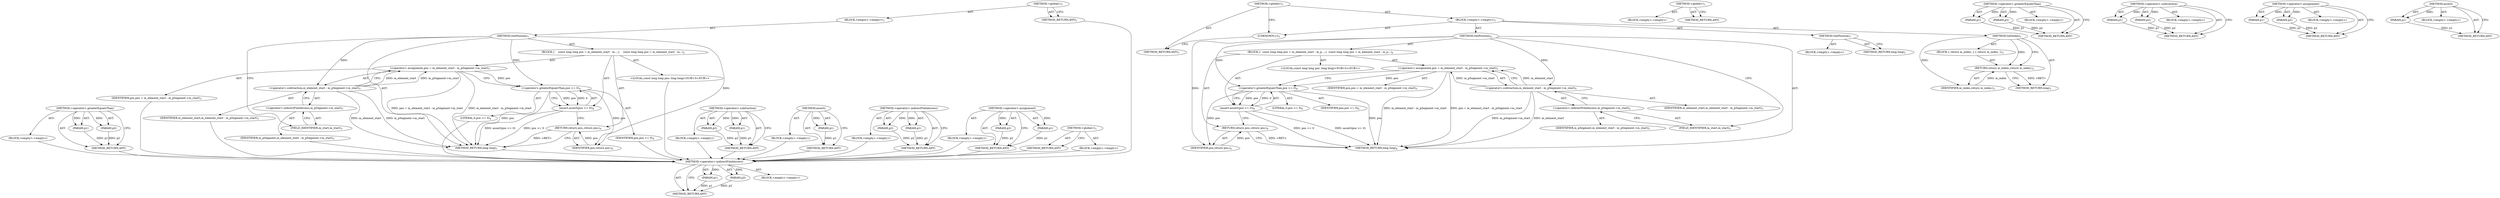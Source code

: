 digraph "assert" {
vulnerable_62 [label=<(METHOD,&lt;operator&gt;.greaterEqualsThan)>];
vulnerable_63 [label=<(PARAM,p1)>];
vulnerable_64 [label=<(PARAM,p2)>];
vulnerable_65 [label=<(BLOCK,&lt;empty&gt;,&lt;empty&gt;)>];
vulnerable_66 [label=<(METHOD_RETURN,ANY)>];
vulnerable_6 [label=<(METHOD,&lt;global&gt;)<SUB>1</SUB>>];
vulnerable_7 [label=<(BLOCK,&lt;empty&gt;,&lt;empty&gt;)<SUB>1</SUB>>];
vulnerable_8 [label=<(METHOD,GetPosition)<SUB>1</SUB>>];
vulnerable_9 [label=<(BLOCK,{
    const long long pos = m_element_start - m...,{
    const long long pos = m_element_start - m...)<SUB>2</SUB>>];
vulnerable_10 [label="<(LOCAL,const long long pos: long long)<SUB>3</SUB>>"];
vulnerable_11 [label=<(&lt;operator&gt;.assignment,pos = m_element_start - m_pSegment-&gt;m_start)<SUB>3</SUB>>];
vulnerable_12 [label=<(IDENTIFIER,pos,pos = m_element_start - m_pSegment-&gt;m_start)<SUB>3</SUB>>];
vulnerable_13 [label=<(&lt;operator&gt;.subtraction,m_element_start - m_pSegment-&gt;m_start)<SUB>3</SUB>>];
vulnerable_14 [label=<(IDENTIFIER,m_element_start,m_element_start - m_pSegment-&gt;m_start)<SUB>3</SUB>>];
vulnerable_15 [label=<(&lt;operator&gt;.indirectFieldAccess,m_pSegment-&gt;m_start)<SUB>3</SUB>>];
vulnerable_16 [label=<(IDENTIFIER,m_pSegment,m_element_start - m_pSegment-&gt;m_start)<SUB>3</SUB>>];
vulnerable_17 [label=<(FIELD_IDENTIFIER,m_start,m_start)<SUB>3</SUB>>];
vulnerable_18 [label=<(assert,assert(pos &gt;= 0))<SUB>4</SUB>>];
vulnerable_19 [label=<(&lt;operator&gt;.greaterEqualsThan,pos &gt;= 0)<SUB>4</SUB>>];
vulnerable_20 [label=<(IDENTIFIER,pos,pos &gt;= 0)<SUB>4</SUB>>];
vulnerable_21 [label=<(LITERAL,0,pos &gt;= 0)<SUB>4</SUB>>];
vulnerable_22 [label=<(RETURN,return pos;,return pos;)<SUB>6</SUB>>];
vulnerable_23 [label=<(IDENTIFIER,pos,return pos;)<SUB>6</SUB>>];
vulnerable_24 [label=<(METHOD_RETURN,long long)<SUB>1</SUB>>];
vulnerable_26 [label=<(METHOD_RETURN,ANY)<SUB>1</SUB>>];
vulnerable_48 [label=<(METHOD,&lt;operator&gt;.subtraction)>];
vulnerable_49 [label=<(PARAM,p1)>];
vulnerable_50 [label=<(PARAM,p2)>];
vulnerable_51 [label=<(BLOCK,&lt;empty&gt;,&lt;empty&gt;)>];
vulnerable_52 [label=<(METHOD_RETURN,ANY)>];
vulnerable_58 [label=<(METHOD,assert)>];
vulnerable_59 [label=<(PARAM,p1)>];
vulnerable_60 [label=<(BLOCK,&lt;empty&gt;,&lt;empty&gt;)>];
vulnerable_61 [label=<(METHOD_RETURN,ANY)>];
vulnerable_53 [label=<(METHOD,&lt;operator&gt;.indirectFieldAccess)>];
vulnerable_54 [label=<(PARAM,p1)>];
vulnerable_55 [label=<(PARAM,p2)>];
vulnerable_56 [label=<(BLOCK,&lt;empty&gt;,&lt;empty&gt;)>];
vulnerable_57 [label=<(METHOD_RETURN,ANY)>];
vulnerable_43 [label=<(METHOD,&lt;operator&gt;.assignment)>];
vulnerable_44 [label=<(PARAM,p1)>];
vulnerable_45 [label=<(PARAM,p2)>];
vulnerable_46 [label=<(BLOCK,&lt;empty&gt;,&lt;empty&gt;)>];
vulnerable_47 [label=<(METHOD_RETURN,ANY)>];
vulnerable_37 [label=<(METHOD,&lt;global&gt;)<SUB>1</SUB>>];
vulnerable_38 [label=<(BLOCK,&lt;empty&gt;,&lt;empty&gt;)>];
vulnerable_39 [label=<(METHOD_RETURN,ANY)>];
fixed_66 [label=<(METHOD,&lt;operator&gt;.indirectFieldAccess)>];
fixed_67 [label=<(PARAM,p1)>];
fixed_68 [label=<(PARAM,p2)>];
fixed_69 [label=<(BLOCK,&lt;empty&gt;,&lt;empty&gt;)>];
fixed_70 [label=<(METHOD_RETURN,ANY)>];
fixed_6 [label=<(METHOD,&lt;global&gt;)<SUB>1</SUB>>];
fixed_7 [label=<(BLOCK,&lt;empty&gt;,&lt;empty&gt;)<SUB>1</SUB>>];
fixed_8 [label=<(METHOD,GetPosition)<SUB>1</SUB>>];
fixed_9 [label=<(BLOCK,&lt;empty&gt;,&lt;empty&gt;)>];
fixed_10 [label=<(METHOD_RETURN,long long)<SUB>1</SUB>>];
fixed_12 [label=<(UNKNOWN,t,t)<SUB>1</SUB>>];
fixed_13 [label=<(METHOD,GetIndex)<SUB>2</SUB>>];
fixed_14 [label=<(BLOCK,{ return m_index; },{ return m_index; })<SUB>2</SUB>>];
fixed_15 [label=<(RETURN,return m_index;,return m_index;)<SUB>2</SUB>>];
fixed_16 [label=<(IDENTIFIER,m_index,return m_index;)<SUB>2</SUB>>];
fixed_17 [label=<(METHOD_RETURN,long)<SUB>2</SUB>>];
fixed_19 [label=<(METHOD,GetPosition)<SUB>4</SUB>>];
fixed_20 [label=<(BLOCK,{
  const long long pos = m_element_start - m_p...,{
  const long long pos = m_element_start - m_p...)<SUB>4</SUB>>];
fixed_21 [label="<(LOCAL,const long long pos: long long)<SUB>5</SUB>>"];
fixed_22 [label=<(&lt;operator&gt;.assignment,pos = m_element_start - m_pSegment-&gt;m_start)<SUB>5</SUB>>];
fixed_23 [label=<(IDENTIFIER,pos,pos = m_element_start - m_pSegment-&gt;m_start)<SUB>5</SUB>>];
fixed_24 [label=<(&lt;operator&gt;.subtraction,m_element_start - m_pSegment-&gt;m_start)<SUB>5</SUB>>];
fixed_25 [label=<(IDENTIFIER,m_element_start,m_element_start - m_pSegment-&gt;m_start)<SUB>5</SUB>>];
fixed_26 [label=<(&lt;operator&gt;.indirectFieldAccess,m_pSegment-&gt;m_start)<SUB>5</SUB>>];
fixed_27 [label=<(IDENTIFIER,m_pSegment,m_element_start - m_pSegment-&gt;m_start)<SUB>5</SUB>>];
fixed_28 [label=<(FIELD_IDENTIFIER,m_start,m_start)<SUB>5</SUB>>];
fixed_29 [label=<(assert,assert(pos &gt;= 0))<SUB>6</SUB>>];
fixed_30 [label=<(&lt;operator&gt;.greaterEqualsThan,pos &gt;= 0)<SUB>6</SUB>>];
fixed_31 [label=<(IDENTIFIER,pos,pos &gt;= 0)<SUB>6</SUB>>];
fixed_32 [label=<(LITERAL,0,pos &gt;= 0)<SUB>6</SUB>>];
fixed_33 [label=<(RETURN,return pos;,return pos;)<SUB>8</SUB>>];
fixed_34 [label=<(IDENTIFIER,pos,return pos;)<SUB>8</SUB>>];
fixed_35 [label=<(METHOD_RETURN,long long)<SUB>4</SUB>>];
fixed_37 [label=<(METHOD_RETURN,ANY)<SUB>1</SUB>>];
fixed_50 [label=<(METHOD,&lt;global&gt;)<SUB>1</SUB>>];
fixed_51 [label=<(BLOCK,&lt;empty&gt;,&lt;empty&gt;)>];
fixed_52 [label=<(METHOD_RETURN,ANY)>];
fixed_75 [label=<(METHOD,&lt;operator&gt;.greaterEqualsThan)>];
fixed_76 [label=<(PARAM,p1)>];
fixed_77 [label=<(PARAM,p2)>];
fixed_78 [label=<(BLOCK,&lt;empty&gt;,&lt;empty&gt;)>];
fixed_79 [label=<(METHOD_RETURN,ANY)>];
fixed_61 [label=<(METHOD,&lt;operator&gt;.subtraction)>];
fixed_62 [label=<(PARAM,p1)>];
fixed_63 [label=<(PARAM,p2)>];
fixed_64 [label=<(BLOCK,&lt;empty&gt;,&lt;empty&gt;)>];
fixed_65 [label=<(METHOD_RETURN,ANY)>];
fixed_56 [label=<(METHOD,&lt;operator&gt;.assignment)>];
fixed_57 [label=<(PARAM,p1)>];
fixed_58 [label=<(PARAM,p2)>];
fixed_59 [label=<(BLOCK,&lt;empty&gt;,&lt;empty&gt;)>];
fixed_60 [label=<(METHOD_RETURN,ANY)>];
fixed_71 [label=<(METHOD,assert)>];
fixed_72 [label=<(PARAM,p1)>];
fixed_73 [label=<(BLOCK,&lt;empty&gt;,&lt;empty&gt;)>];
fixed_74 [label=<(METHOD_RETURN,ANY)>];
vulnerable_62 -> vulnerable_63  [key=0, label="AST: "];
vulnerable_62 -> vulnerable_63  [key=1, label="DDG: "];
vulnerable_62 -> vulnerable_65  [key=0, label="AST: "];
vulnerable_62 -> vulnerable_64  [key=0, label="AST: "];
vulnerable_62 -> vulnerable_64  [key=1, label="DDG: "];
vulnerable_62 -> vulnerable_66  [key=0, label="AST: "];
vulnerable_62 -> vulnerable_66  [key=1, label="CFG: "];
vulnerable_63 -> vulnerable_66  [key=0, label="DDG: p1"];
vulnerable_64 -> vulnerable_66  [key=0, label="DDG: p2"];
vulnerable_65 -> fixed_66  [key=0];
vulnerable_66 -> fixed_66  [key=0];
vulnerable_6 -> vulnerable_7  [key=0, label="AST: "];
vulnerable_6 -> vulnerable_26  [key=0, label="AST: "];
vulnerable_6 -> vulnerable_26  [key=1, label="CFG: "];
vulnerable_7 -> vulnerable_8  [key=0, label="AST: "];
vulnerable_8 -> vulnerable_9  [key=0, label="AST: "];
vulnerable_8 -> vulnerable_24  [key=0, label="AST: "];
vulnerable_8 -> vulnerable_17  [key=0, label="CFG: "];
vulnerable_8 -> vulnerable_23  [key=0, label="DDG: "];
vulnerable_8 -> vulnerable_13  [key=0, label="DDG: "];
vulnerable_8 -> vulnerable_19  [key=0, label="DDG: "];
vulnerable_9 -> vulnerable_10  [key=0, label="AST: "];
vulnerable_9 -> vulnerable_11  [key=0, label="AST: "];
vulnerable_9 -> vulnerable_18  [key=0, label="AST: "];
vulnerable_9 -> vulnerable_22  [key=0, label="AST: "];
vulnerable_10 -> fixed_66  [key=0];
vulnerable_11 -> vulnerable_12  [key=0, label="AST: "];
vulnerable_11 -> vulnerable_13  [key=0, label="AST: "];
vulnerable_11 -> vulnerable_19  [key=0, label="CFG: "];
vulnerable_11 -> vulnerable_19  [key=1, label="DDG: pos"];
vulnerable_11 -> vulnerable_24  [key=0, label="DDG: m_element_start - m_pSegment-&gt;m_start"];
vulnerable_11 -> vulnerable_24  [key=1, label="DDG: pos = m_element_start - m_pSegment-&gt;m_start"];
vulnerable_12 -> fixed_66  [key=0];
vulnerable_13 -> vulnerable_14  [key=0, label="AST: "];
vulnerable_13 -> vulnerable_15  [key=0, label="AST: "];
vulnerable_13 -> vulnerable_11  [key=0, label="CFG: "];
vulnerable_13 -> vulnerable_11  [key=1, label="DDG: m_element_start"];
vulnerable_13 -> vulnerable_11  [key=2, label="DDG: m_pSegment-&gt;m_start"];
vulnerable_13 -> vulnerable_24  [key=0, label="DDG: m_pSegment-&gt;m_start"];
vulnerable_13 -> vulnerable_24  [key=1, label="DDG: m_element_start"];
vulnerable_14 -> fixed_66  [key=0];
vulnerable_15 -> vulnerable_16  [key=0, label="AST: "];
vulnerable_15 -> vulnerable_17  [key=0, label="AST: "];
vulnerable_15 -> vulnerable_13  [key=0, label="CFG: "];
vulnerable_16 -> fixed_66  [key=0];
vulnerable_17 -> vulnerable_15  [key=0, label="CFG: "];
vulnerable_18 -> vulnerable_19  [key=0, label="AST: "];
vulnerable_18 -> vulnerable_22  [key=0, label="CFG: "];
vulnerable_18 -> vulnerable_24  [key=0, label="DDG: pos &gt;= 0"];
vulnerable_18 -> vulnerable_24  [key=1, label="DDG: assert(pos &gt;= 0)"];
vulnerable_19 -> vulnerable_20  [key=0, label="AST: "];
vulnerable_19 -> vulnerable_21  [key=0, label="AST: "];
vulnerable_19 -> vulnerable_18  [key=0, label="CFG: "];
vulnerable_19 -> vulnerable_18  [key=1, label="DDG: pos"];
vulnerable_19 -> vulnerable_18  [key=2, label="DDG: 0"];
vulnerable_19 -> vulnerable_24  [key=0, label="DDG: pos"];
vulnerable_19 -> vulnerable_23  [key=0, label="DDG: pos"];
vulnerable_20 -> fixed_66  [key=0];
vulnerable_21 -> fixed_66  [key=0];
vulnerable_22 -> vulnerable_23  [key=0, label="AST: "];
vulnerable_22 -> vulnerable_24  [key=0, label="CFG: "];
vulnerable_22 -> vulnerable_24  [key=1, label="DDG: &lt;RET&gt;"];
vulnerable_23 -> vulnerable_22  [key=0, label="DDG: pos"];
vulnerable_24 -> fixed_66  [key=0];
vulnerable_26 -> fixed_66  [key=0];
vulnerable_48 -> vulnerable_49  [key=0, label="AST: "];
vulnerable_48 -> vulnerable_49  [key=1, label="DDG: "];
vulnerable_48 -> vulnerable_51  [key=0, label="AST: "];
vulnerable_48 -> vulnerable_50  [key=0, label="AST: "];
vulnerable_48 -> vulnerable_50  [key=1, label="DDG: "];
vulnerable_48 -> vulnerable_52  [key=0, label="AST: "];
vulnerable_48 -> vulnerable_52  [key=1, label="CFG: "];
vulnerable_49 -> vulnerable_52  [key=0, label="DDG: p1"];
vulnerable_50 -> vulnerable_52  [key=0, label="DDG: p2"];
vulnerable_51 -> fixed_66  [key=0];
vulnerable_52 -> fixed_66  [key=0];
vulnerable_58 -> vulnerable_59  [key=0, label="AST: "];
vulnerable_58 -> vulnerable_59  [key=1, label="DDG: "];
vulnerable_58 -> vulnerable_60  [key=0, label="AST: "];
vulnerable_58 -> vulnerable_61  [key=0, label="AST: "];
vulnerable_58 -> vulnerable_61  [key=1, label="CFG: "];
vulnerable_59 -> vulnerable_61  [key=0, label="DDG: p1"];
vulnerable_60 -> fixed_66  [key=0];
vulnerable_61 -> fixed_66  [key=0];
vulnerable_53 -> vulnerable_54  [key=0, label="AST: "];
vulnerable_53 -> vulnerable_54  [key=1, label="DDG: "];
vulnerable_53 -> vulnerable_56  [key=0, label="AST: "];
vulnerable_53 -> vulnerable_55  [key=0, label="AST: "];
vulnerable_53 -> vulnerable_55  [key=1, label="DDG: "];
vulnerable_53 -> vulnerable_57  [key=0, label="AST: "];
vulnerable_53 -> vulnerable_57  [key=1, label="CFG: "];
vulnerable_54 -> vulnerable_57  [key=0, label="DDG: p1"];
vulnerable_55 -> vulnerable_57  [key=0, label="DDG: p2"];
vulnerable_56 -> fixed_66  [key=0];
vulnerable_57 -> fixed_66  [key=0];
vulnerable_43 -> vulnerable_44  [key=0, label="AST: "];
vulnerable_43 -> vulnerable_44  [key=1, label="DDG: "];
vulnerable_43 -> vulnerable_46  [key=0, label="AST: "];
vulnerable_43 -> vulnerable_45  [key=0, label="AST: "];
vulnerable_43 -> vulnerable_45  [key=1, label="DDG: "];
vulnerable_43 -> vulnerable_47  [key=0, label="AST: "];
vulnerable_43 -> vulnerable_47  [key=1, label="CFG: "];
vulnerable_44 -> vulnerable_47  [key=0, label="DDG: p1"];
vulnerable_45 -> vulnerable_47  [key=0, label="DDG: p2"];
vulnerable_46 -> fixed_66  [key=0];
vulnerable_47 -> fixed_66  [key=0];
vulnerable_37 -> vulnerable_38  [key=0, label="AST: "];
vulnerable_37 -> vulnerable_39  [key=0, label="AST: "];
vulnerable_37 -> vulnerable_39  [key=1, label="CFG: "];
vulnerable_38 -> fixed_66  [key=0];
vulnerable_39 -> fixed_66  [key=0];
fixed_66 -> fixed_67  [key=0, label="AST: "];
fixed_66 -> fixed_67  [key=1, label="DDG: "];
fixed_66 -> fixed_69  [key=0, label="AST: "];
fixed_66 -> fixed_68  [key=0, label="AST: "];
fixed_66 -> fixed_68  [key=1, label="DDG: "];
fixed_66 -> fixed_70  [key=0, label="AST: "];
fixed_66 -> fixed_70  [key=1, label="CFG: "];
fixed_67 -> fixed_70  [key=0, label="DDG: p1"];
fixed_68 -> fixed_70  [key=0, label="DDG: p2"];
fixed_6 -> fixed_7  [key=0, label="AST: "];
fixed_6 -> fixed_37  [key=0, label="AST: "];
fixed_6 -> fixed_12  [key=0, label="CFG: "];
fixed_7 -> fixed_8  [key=0, label="AST: "];
fixed_7 -> fixed_12  [key=0, label="AST: "];
fixed_7 -> fixed_13  [key=0, label="AST: "];
fixed_7 -> fixed_19  [key=0, label="AST: "];
fixed_8 -> fixed_9  [key=0, label="AST: "];
fixed_8 -> fixed_10  [key=0, label="AST: "];
fixed_8 -> fixed_10  [key=1, label="CFG: "];
fixed_12 -> fixed_37  [key=0, label="CFG: "];
fixed_13 -> fixed_14  [key=0, label="AST: "];
fixed_13 -> fixed_17  [key=0, label="AST: "];
fixed_13 -> fixed_15  [key=0, label="CFG: "];
fixed_13 -> fixed_15  [key=1, label="DDG: "];
fixed_13 -> fixed_16  [key=0, label="DDG: "];
fixed_14 -> fixed_15  [key=0, label="AST: "];
fixed_15 -> fixed_16  [key=0, label="AST: "];
fixed_15 -> fixed_17  [key=0, label="CFG: "];
fixed_15 -> fixed_17  [key=1, label="DDG: &lt;RET&gt;"];
fixed_16 -> fixed_15  [key=0, label="DDG: m_index"];
fixed_19 -> fixed_20  [key=0, label="AST: "];
fixed_19 -> fixed_35  [key=0, label="AST: "];
fixed_19 -> fixed_28  [key=0, label="CFG: "];
fixed_19 -> fixed_34  [key=0, label="DDG: "];
fixed_19 -> fixed_24  [key=0, label="DDG: "];
fixed_19 -> fixed_30  [key=0, label="DDG: "];
fixed_20 -> fixed_21  [key=0, label="AST: "];
fixed_20 -> fixed_22  [key=0, label="AST: "];
fixed_20 -> fixed_29  [key=0, label="AST: "];
fixed_20 -> fixed_33  [key=0, label="AST: "];
fixed_22 -> fixed_23  [key=0, label="AST: "];
fixed_22 -> fixed_24  [key=0, label="AST: "];
fixed_22 -> fixed_30  [key=0, label="CFG: "];
fixed_22 -> fixed_30  [key=1, label="DDG: pos"];
fixed_22 -> fixed_35  [key=0, label="DDG: m_element_start - m_pSegment-&gt;m_start"];
fixed_22 -> fixed_35  [key=1, label="DDG: pos = m_element_start - m_pSegment-&gt;m_start"];
fixed_24 -> fixed_25  [key=0, label="AST: "];
fixed_24 -> fixed_26  [key=0, label="AST: "];
fixed_24 -> fixed_22  [key=0, label="CFG: "];
fixed_24 -> fixed_22  [key=1, label="DDG: m_element_start"];
fixed_24 -> fixed_22  [key=2, label="DDG: m_pSegment-&gt;m_start"];
fixed_24 -> fixed_35  [key=0, label="DDG: m_pSegment-&gt;m_start"];
fixed_24 -> fixed_35  [key=1, label="DDG: m_element_start"];
fixed_26 -> fixed_27  [key=0, label="AST: "];
fixed_26 -> fixed_28  [key=0, label="AST: "];
fixed_26 -> fixed_24  [key=0, label="CFG: "];
fixed_28 -> fixed_26  [key=0, label="CFG: "];
fixed_29 -> fixed_30  [key=0, label="AST: "];
fixed_29 -> fixed_33  [key=0, label="CFG: "];
fixed_29 -> fixed_35  [key=0, label="DDG: pos &gt;= 0"];
fixed_29 -> fixed_35  [key=1, label="DDG: assert(pos &gt;= 0)"];
fixed_30 -> fixed_31  [key=0, label="AST: "];
fixed_30 -> fixed_32  [key=0, label="AST: "];
fixed_30 -> fixed_29  [key=0, label="CFG: "];
fixed_30 -> fixed_29  [key=1, label="DDG: pos"];
fixed_30 -> fixed_29  [key=2, label="DDG: 0"];
fixed_30 -> fixed_35  [key=0, label="DDG: pos"];
fixed_30 -> fixed_34  [key=0, label="DDG: pos"];
fixed_33 -> fixed_34  [key=0, label="AST: "];
fixed_33 -> fixed_35  [key=0, label="CFG: "];
fixed_33 -> fixed_35  [key=1, label="DDG: &lt;RET&gt;"];
fixed_34 -> fixed_33  [key=0, label="DDG: pos"];
fixed_50 -> fixed_51  [key=0, label="AST: "];
fixed_50 -> fixed_52  [key=0, label="AST: "];
fixed_50 -> fixed_52  [key=1, label="CFG: "];
fixed_75 -> fixed_76  [key=0, label="AST: "];
fixed_75 -> fixed_76  [key=1, label="DDG: "];
fixed_75 -> fixed_78  [key=0, label="AST: "];
fixed_75 -> fixed_77  [key=0, label="AST: "];
fixed_75 -> fixed_77  [key=1, label="DDG: "];
fixed_75 -> fixed_79  [key=0, label="AST: "];
fixed_75 -> fixed_79  [key=1, label="CFG: "];
fixed_76 -> fixed_79  [key=0, label="DDG: p1"];
fixed_77 -> fixed_79  [key=0, label="DDG: p2"];
fixed_61 -> fixed_62  [key=0, label="AST: "];
fixed_61 -> fixed_62  [key=1, label="DDG: "];
fixed_61 -> fixed_64  [key=0, label="AST: "];
fixed_61 -> fixed_63  [key=0, label="AST: "];
fixed_61 -> fixed_63  [key=1, label="DDG: "];
fixed_61 -> fixed_65  [key=0, label="AST: "];
fixed_61 -> fixed_65  [key=1, label="CFG: "];
fixed_62 -> fixed_65  [key=0, label="DDG: p1"];
fixed_63 -> fixed_65  [key=0, label="DDG: p2"];
fixed_56 -> fixed_57  [key=0, label="AST: "];
fixed_56 -> fixed_57  [key=1, label="DDG: "];
fixed_56 -> fixed_59  [key=0, label="AST: "];
fixed_56 -> fixed_58  [key=0, label="AST: "];
fixed_56 -> fixed_58  [key=1, label="DDG: "];
fixed_56 -> fixed_60  [key=0, label="AST: "];
fixed_56 -> fixed_60  [key=1, label="CFG: "];
fixed_57 -> fixed_60  [key=0, label="DDG: p1"];
fixed_58 -> fixed_60  [key=0, label="DDG: p2"];
fixed_71 -> fixed_72  [key=0, label="AST: "];
fixed_71 -> fixed_72  [key=1, label="DDG: "];
fixed_71 -> fixed_73  [key=0, label="AST: "];
fixed_71 -> fixed_74  [key=0, label="AST: "];
fixed_71 -> fixed_74  [key=1, label="CFG: "];
fixed_72 -> fixed_74  [key=0, label="DDG: p1"];
}
